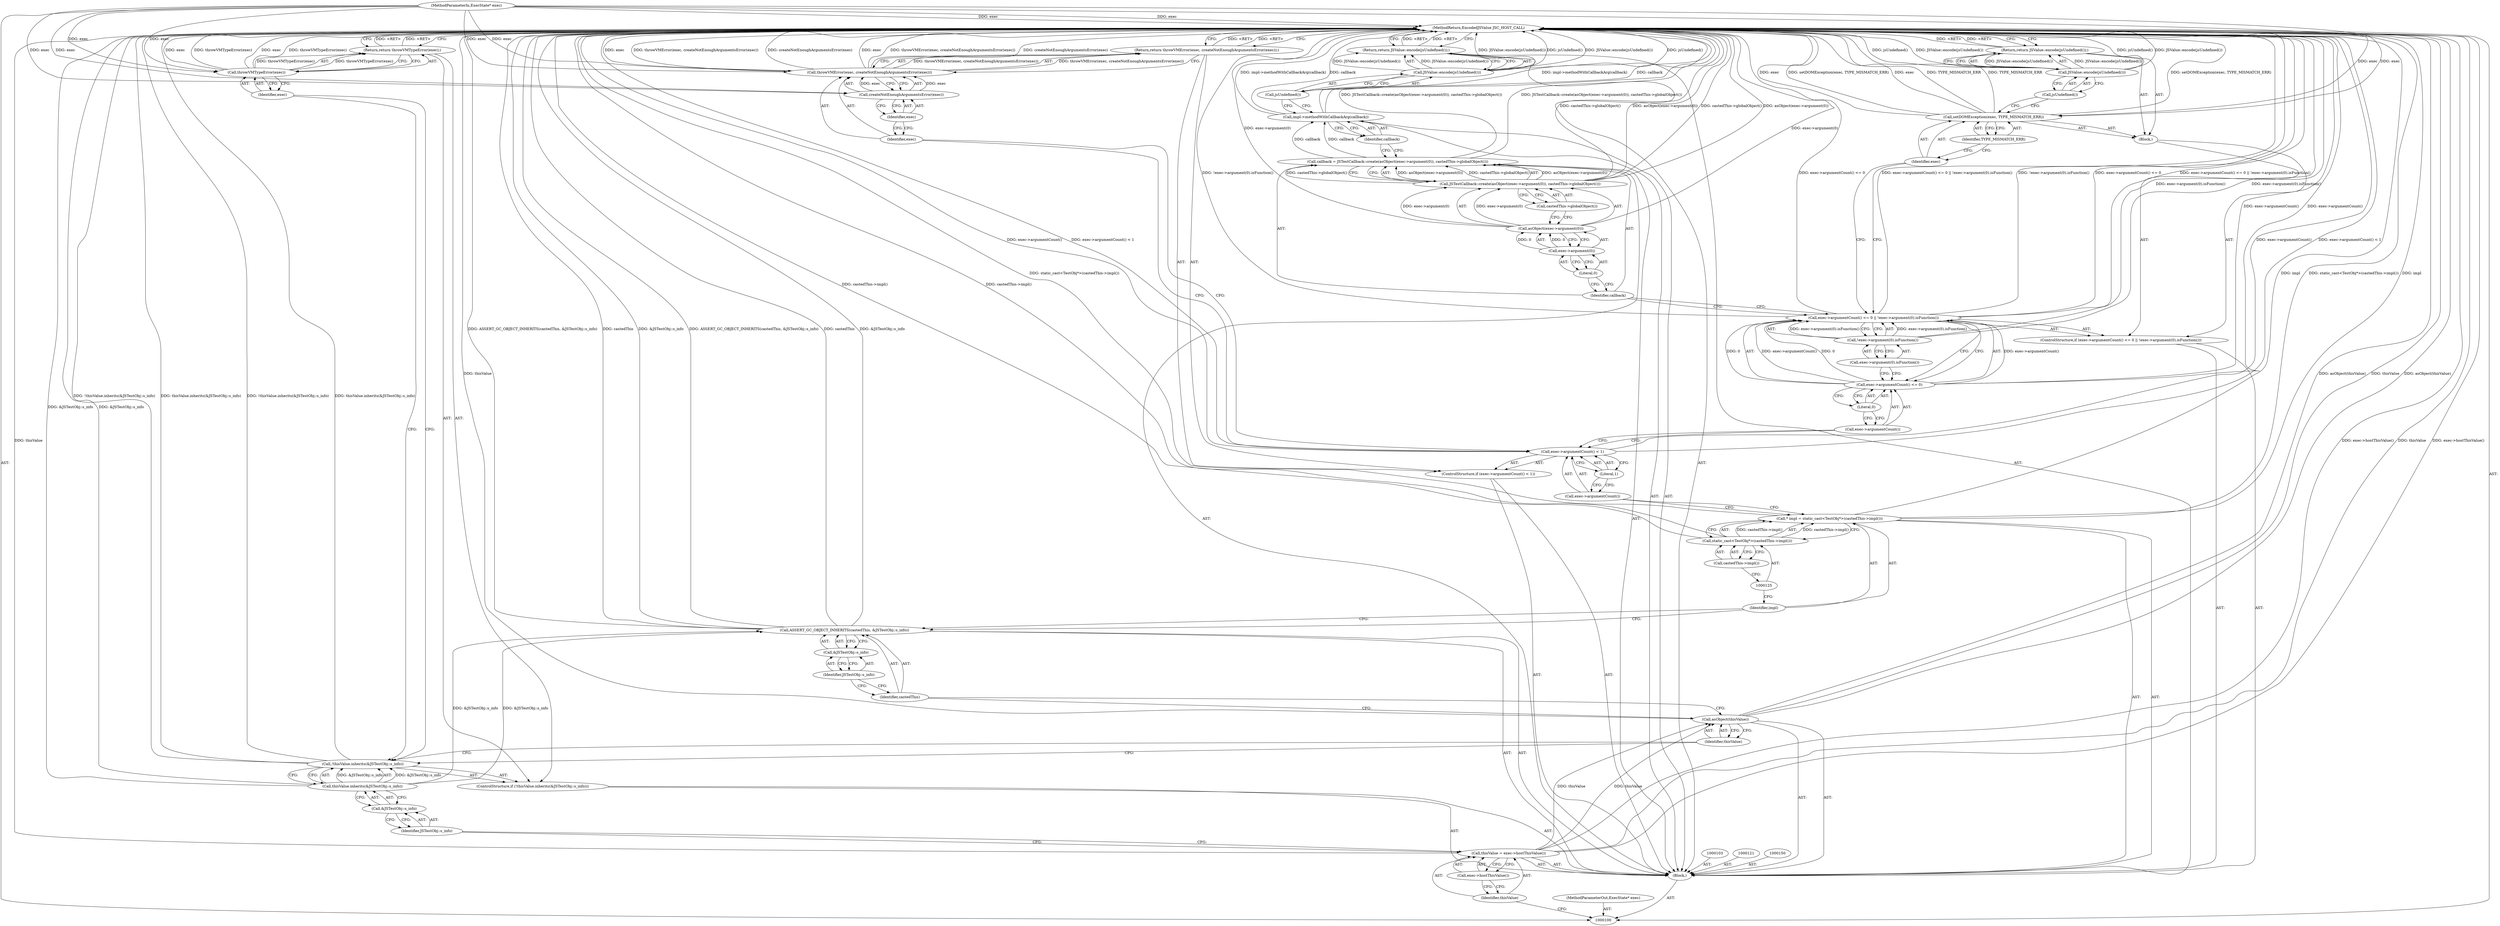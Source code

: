 digraph "0_Chrome_b944f670bb7a8a919daac497a4ea0536c954c201_34" {
"1000163" [label="(MethodReturn,EncodedJSValue JSC_HOST_CALL)"];
"1000101" [label="(MethodParameterIn,ExecState* exec)"];
"1000272" [label="(MethodParameterOut,ExecState* exec)"];
"1000132" [label="(Call,throwVMError(exec, createNotEnoughArgumentsError(exec)))"];
"1000133" [label="(Identifier,exec)"];
"1000134" [label="(Call,createNotEnoughArgumentsError(exec))"];
"1000135" [label="(Identifier,exec)"];
"1000131" [label="(Return,return throwVMError(exec, createNotEnoughArgumentsError(exec));)"];
"1000140" [label="(Literal,0)"];
"1000141" [label="(Call,!exec->argument(0).isFunction())"];
"1000142" [label="(Call,exec->argument(0).isFunction())"];
"1000136" [label="(ControlStructure,if (exec->argumentCount() <= 0 || !exec->argument(0).isFunction()))"];
"1000143" [label="(Block,)"];
"1000137" [label="(Call,exec->argumentCount() <= 0 || !exec->argument(0).isFunction())"];
"1000138" [label="(Call,exec->argumentCount() <= 0)"];
"1000139" [label="(Call,exec->argumentCount())"];
"1000145" [label="(Identifier,exec)"];
"1000146" [label="(Identifier,TYPE_MISMATCH_ERR)"];
"1000144" [label="(Call,setDOMException(exec, TYPE_MISMATCH_ERR))"];
"1000148" [label="(Call,JSValue::encode(jsUndefined()))"];
"1000149" [label="(Call,jsUndefined())"];
"1000147" [label="(Return,return JSValue::encode(jsUndefined());)"];
"1000151" [label="(Call,callback = JSTestCallback::create(asObject(exec->argument(0)), castedThis->globalObject()))"];
"1000152" [label="(Identifier,callback)"];
"1000153" [label="(Call,JSTestCallback::create(asObject(exec->argument(0)), castedThis->globalObject()))"];
"1000154" [label="(Call,asObject(exec->argument(0)))"];
"1000155" [label="(Call,exec->argument(0))"];
"1000156" [label="(Literal,0)"];
"1000157" [label="(Call,castedThis->globalObject())"];
"1000159" [label="(Identifier,callback)"];
"1000158" [label="(Call,impl->methodWithCallbackArg(callback))"];
"1000161" [label="(Call,JSValue::encode(jsUndefined()))"];
"1000162" [label="(Call,jsUndefined())"];
"1000160" [label="(Return,return JSValue::encode(jsUndefined());)"];
"1000102" [label="(Block,)"];
"1000104" [label="(Call,thisValue = exec->hostThisValue())"];
"1000105" [label="(Identifier,thisValue)"];
"1000106" [label="(Call,exec->hostThisValue())"];
"1000110" [label="(Call,&JSTestObj::s_info)"];
"1000111" [label="(Identifier,JSTestObj::s_info)"];
"1000107" [label="(ControlStructure,if (!thisValue.inherits(&JSTestObj::s_info)))"];
"1000108" [label="(Call,!thisValue.inherits(&JSTestObj::s_info))"];
"1000109" [label="(Call,thisValue.inherits(&JSTestObj::s_info))"];
"1000113" [label="(Call,throwVMTypeError(exec))"];
"1000114" [label="(Identifier,exec)"];
"1000112" [label="(Return,return throwVMTypeError(exec);)"];
"1000115" [label="(Call,asObject(thisValue))"];
"1000116" [label="(Identifier,thisValue)"];
"1000118" [label="(Identifier,castedThis)"];
"1000119" [label="(Call,&JSTestObj::s_info)"];
"1000120" [label="(Identifier,JSTestObj::s_info)"];
"1000117" [label="(Call,ASSERT_GC_OBJECT_INHERITS(castedThis, &JSTestObj::s_info))"];
"1000122" [label="(Call,* impl = static_cast<TestObj*>(castedThis->impl()))"];
"1000123" [label="(Identifier,impl)"];
"1000124" [label="(Call,static_cast<TestObj*>(castedThis->impl()))"];
"1000126" [label="(Call,castedThis->impl())"];
"1000130" [label="(Literal,1)"];
"1000127" [label="(ControlStructure,if (exec->argumentCount() < 1))"];
"1000128" [label="(Call,exec->argumentCount() < 1)"];
"1000129" [label="(Call,exec->argumentCount())"];
"1000163" -> "1000100"  [label="AST: "];
"1000163" -> "1000112"  [label="CFG: "];
"1000163" -> "1000131"  [label="CFG: "];
"1000163" -> "1000147"  [label="CFG: "];
"1000163" -> "1000160"  [label="CFG: "];
"1000147" -> "1000163"  [label="DDG: <RET>"];
"1000131" -> "1000163"  [label="DDG: <RET>"];
"1000112" -> "1000163"  [label="DDG: <RET>"];
"1000124" -> "1000163"  [label="DDG: castedThis->impl()"];
"1000141" -> "1000163"  [label="DDG: exec->argument(0).isFunction()"];
"1000108" -> "1000163"  [label="DDG: !thisValue.inherits(&JSTestObj::s_info)"];
"1000108" -> "1000163"  [label="DDG: thisValue.inherits(&JSTestObj::s_info)"];
"1000153" -> "1000163"  [label="DDG: castedThis->globalObject()"];
"1000153" -> "1000163"  [label="DDG: asObject(exec->argument(0))"];
"1000104" -> "1000163"  [label="DDG: thisValue"];
"1000104" -> "1000163"  [label="DDG: exec->hostThisValue()"];
"1000113" -> "1000163"  [label="DDG: exec"];
"1000113" -> "1000163"  [label="DDG: throwVMTypeError(exec)"];
"1000115" -> "1000163"  [label="DDG: asObject(thisValue)"];
"1000115" -> "1000163"  [label="DDG: thisValue"];
"1000151" -> "1000163"  [label="DDG: JSTestCallback::create(asObject(exec->argument(0)), castedThis->globalObject())"];
"1000117" -> "1000163"  [label="DDG: castedThis"];
"1000117" -> "1000163"  [label="DDG: &JSTestObj::s_info"];
"1000117" -> "1000163"  [label="DDG: ASSERT_GC_OBJECT_INHERITS(castedThis, &JSTestObj::s_info)"];
"1000132" -> "1000163"  [label="DDG: exec"];
"1000132" -> "1000163"  [label="DDG: throwVMError(exec, createNotEnoughArgumentsError(exec))"];
"1000132" -> "1000163"  [label="DDG: createNotEnoughArgumentsError(exec)"];
"1000122" -> "1000163"  [label="DDG: static_cast<TestObj*>(castedThis->impl())"];
"1000122" -> "1000163"  [label="DDG: impl"];
"1000158" -> "1000163"  [label="DDG: callback"];
"1000158" -> "1000163"  [label="DDG: impl->methodWithCallbackArg(callback)"];
"1000137" -> "1000163"  [label="DDG: !exec->argument(0).isFunction()"];
"1000137" -> "1000163"  [label="DDG: exec->argumentCount() <= 0"];
"1000137" -> "1000163"  [label="DDG: exec->argumentCount() <= 0 || !exec->argument(0).isFunction()"];
"1000138" -> "1000163"  [label="DDG: exec->argumentCount()"];
"1000128" -> "1000163"  [label="DDG: exec->argumentCount()"];
"1000128" -> "1000163"  [label="DDG: exec->argumentCount() < 1"];
"1000154" -> "1000163"  [label="DDG: exec->argument(0)"];
"1000144" -> "1000163"  [label="DDG: setDOMException(exec, TYPE_MISMATCH_ERR)"];
"1000144" -> "1000163"  [label="DDG: exec"];
"1000144" -> "1000163"  [label="DDG: TYPE_MISMATCH_ERR"];
"1000148" -> "1000163"  [label="DDG: jsUndefined()"];
"1000148" -> "1000163"  [label="DDG: JSValue::encode(jsUndefined())"];
"1000101" -> "1000163"  [label="DDG: exec"];
"1000109" -> "1000163"  [label="DDG: &JSTestObj::s_info"];
"1000161" -> "1000163"  [label="DDG: jsUndefined()"];
"1000161" -> "1000163"  [label="DDG: JSValue::encode(jsUndefined())"];
"1000160" -> "1000163"  [label="DDG: <RET>"];
"1000101" -> "1000100"  [label="AST: "];
"1000101" -> "1000163"  [label="DDG: exec"];
"1000101" -> "1000113"  [label="DDG: exec"];
"1000101" -> "1000132"  [label="DDG: exec"];
"1000101" -> "1000134"  [label="DDG: exec"];
"1000101" -> "1000144"  [label="DDG: exec"];
"1000272" -> "1000100"  [label="AST: "];
"1000132" -> "1000131"  [label="AST: "];
"1000132" -> "1000134"  [label="CFG: "];
"1000133" -> "1000132"  [label="AST: "];
"1000134" -> "1000132"  [label="AST: "];
"1000131" -> "1000132"  [label="CFG: "];
"1000132" -> "1000163"  [label="DDG: exec"];
"1000132" -> "1000163"  [label="DDG: throwVMError(exec, createNotEnoughArgumentsError(exec))"];
"1000132" -> "1000163"  [label="DDG: createNotEnoughArgumentsError(exec)"];
"1000132" -> "1000131"  [label="DDG: throwVMError(exec, createNotEnoughArgumentsError(exec))"];
"1000134" -> "1000132"  [label="DDG: exec"];
"1000101" -> "1000132"  [label="DDG: exec"];
"1000133" -> "1000132"  [label="AST: "];
"1000133" -> "1000128"  [label="CFG: "];
"1000135" -> "1000133"  [label="CFG: "];
"1000134" -> "1000132"  [label="AST: "];
"1000134" -> "1000135"  [label="CFG: "];
"1000135" -> "1000134"  [label="AST: "];
"1000132" -> "1000134"  [label="CFG: "];
"1000134" -> "1000132"  [label="DDG: exec"];
"1000101" -> "1000134"  [label="DDG: exec"];
"1000135" -> "1000134"  [label="AST: "];
"1000135" -> "1000133"  [label="CFG: "];
"1000134" -> "1000135"  [label="CFG: "];
"1000131" -> "1000127"  [label="AST: "];
"1000131" -> "1000132"  [label="CFG: "];
"1000132" -> "1000131"  [label="AST: "];
"1000163" -> "1000131"  [label="CFG: "];
"1000131" -> "1000163"  [label="DDG: <RET>"];
"1000132" -> "1000131"  [label="DDG: throwVMError(exec, createNotEnoughArgumentsError(exec))"];
"1000140" -> "1000138"  [label="AST: "];
"1000140" -> "1000139"  [label="CFG: "];
"1000138" -> "1000140"  [label="CFG: "];
"1000141" -> "1000137"  [label="AST: "];
"1000141" -> "1000142"  [label="CFG: "];
"1000142" -> "1000141"  [label="AST: "];
"1000137" -> "1000141"  [label="CFG: "];
"1000141" -> "1000163"  [label="DDG: exec->argument(0).isFunction()"];
"1000141" -> "1000137"  [label="DDG: exec->argument(0).isFunction()"];
"1000142" -> "1000141"  [label="AST: "];
"1000142" -> "1000138"  [label="CFG: "];
"1000141" -> "1000142"  [label="CFG: "];
"1000136" -> "1000102"  [label="AST: "];
"1000137" -> "1000136"  [label="AST: "];
"1000143" -> "1000136"  [label="AST: "];
"1000143" -> "1000136"  [label="AST: "];
"1000144" -> "1000143"  [label="AST: "];
"1000147" -> "1000143"  [label="AST: "];
"1000137" -> "1000136"  [label="AST: "];
"1000137" -> "1000138"  [label="CFG: "];
"1000137" -> "1000141"  [label="CFG: "];
"1000138" -> "1000137"  [label="AST: "];
"1000141" -> "1000137"  [label="AST: "];
"1000145" -> "1000137"  [label="CFG: "];
"1000152" -> "1000137"  [label="CFG: "];
"1000137" -> "1000163"  [label="DDG: !exec->argument(0).isFunction()"];
"1000137" -> "1000163"  [label="DDG: exec->argumentCount() <= 0"];
"1000137" -> "1000163"  [label="DDG: exec->argumentCount() <= 0 || !exec->argument(0).isFunction()"];
"1000138" -> "1000137"  [label="DDG: exec->argumentCount()"];
"1000138" -> "1000137"  [label="DDG: 0"];
"1000141" -> "1000137"  [label="DDG: exec->argument(0).isFunction()"];
"1000138" -> "1000137"  [label="AST: "];
"1000138" -> "1000140"  [label="CFG: "];
"1000139" -> "1000138"  [label="AST: "];
"1000140" -> "1000138"  [label="AST: "];
"1000142" -> "1000138"  [label="CFG: "];
"1000137" -> "1000138"  [label="CFG: "];
"1000138" -> "1000163"  [label="DDG: exec->argumentCount()"];
"1000138" -> "1000137"  [label="DDG: exec->argumentCount()"];
"1000138" -> "1000137"  [label="DDG: 0"];
"1000139" -> "1000138"  [label="AST: "];
"1000139" -> "1000128"  [label="CFG: "];
"1000140" -> "1000139"  [label="CFG: "];
"1000145" -> "1000144"  [label="AST: "];
"1000145" -> "1000137"  [label="CFG: "];
"1000146" -> "1000145"  [label="CFG: "];
"1000146" -> "1000144"  [label="AST: "];
"1000146" -> "1000145"  [label="CFG: "];
"1000144" -> "1000146"  [label="CFG: "];
"1000144" -> "1000143"  [label="AST: "];
"1000144" -> "1000146"  [label="CFG: "];
"1000145" -> "1000144"  [label="AST: "];
"1000146" -> "1000144"  [label="AST: "];
"1000149" -> "1000144"  [label="CFG: "];
"1000144" -> "1000163"  [label="DDG: setDOMException(exec, TYPE_MISMATCH_ERR)"];
"1000144" -> "1000163"  [label="DDG: exec"];
"1000144" -> "1000163"  [label="DDG: TYPE_MISMATCH_ERR"];
"1000101" -> "1000144"  [label="DDG: exec"];
"1000148" -> "1000147"  [label="AST: "];
"1000148" -> "1000149"  [label="CFG: "];
"1000149" -> "1000148"  [label="AST: "];
"1000147" -> "1000148"  [label="CFG: "];
"1000148" -> "1000163"  [label="DDG: jsUndefined()"];
"1000148" -> "1000163"  [label="DDG: JSValue::encode(jsUndefined())"];
"1000148" -> "1000147"  [label="DDG: JSValue::encode(jsUndefined())"];
"1000149" -> "1000148"  [label="AST: "];
"1000149" -> "1000144"  [label="CFG: "];
"1000148" -> "1000149"  [label="CFG: "];
"1000147" -> "1000143"  [label="AST: "];
"1000147" -> "1000148"  [label="CFG: "];
"1000148" -> "1000147"  [label="AST: "];
"1000163" -> "1000147"  [label="CFG: "];
"1000147" -> "1000163"  [label="DDG: <RET>"];
"1000148" -> "1000147"  [label="DDG: JSValue::encode(jsUndefined())"];
"1000151" -> "1000102"  [label="AST: "];
"1000151" -> "1000153"  [label="CFG: "];
"1000152" -> "1000151"  [label="AST: "];
"1000153" -> "1000151"  [label="AST: "];
"1000159" -> "1000151"  [label="CFG: "];
"1000151" -> "1000163"  [label="DDG: JSTestCallback::create(asObject(exec->argument(0)), castedThis->globalObject())"];
"1000153" -> "1000151"  [label="DDG: asObject(exec->argument(0))"];
"1000153" -> "1000151"  [label="DDG: castedThis->globalObject()"];
"1000151" -> "1000158"  [label="DDG: callback"];
"1000152" -> "1000151"  [label="AST: "];
"1000152" -> "1000137"  [label="CFG: "];
"1000156" -> "1000152"  [label="CFG: "];
"1000153" -> "1000151"  [label="AST: "];
"1000153" -> "1000157"  [label="CFG: "];
"1000154" -> "1000153"  [label="AST: "];
"1000157" -> "1000153"  [label="AST: "];
"1000151" -> "1000153"  [label="CFG: "];
"1000153" -> "1000163"  [label="DDG: castedThis->globalObject()"];
"1000153" -> "1000163"  [label="DDG: asObject(exec->argument(0))"];
"1000153" -> "1000151"  [label="DDG: asObject(exec->argument(0))"];
"1000153" -> "1000151"  [label="DDG: castedThis->globalObject()"];
"1000154" -> "1000153"  [label="DDG: exec->argument(0)"];
"1000154" -> "1000153"  [label="AST: "];
"1000154" -> "1000155"  [label="CFG: "];
"1000155" -> "1000154"  [label="AST: "];
"1000157" -> "1000154"  [label="CFG: "];
"1000154" -> "1000163"  [label="DDG: exec->argument(0)"];
"1000154" -> "1000153"  [label="DDG: exec->argument(0)"];
"1000155" -> "1000154"  [label="DDG: 0"];
"1000155" -> "1000154"  [label="AST: "];
"1000155" -> "1000156"  [label="CFG: "];
"1000156" -> "1000155"  [label="AST: "];
"1000154" -> "1000155"  [label="CFG: "];
"1000155" -> "1000154"  [label="DDG: 0"];
"1000156" -> "1000155"  [label="AST: "];
"1000156" -> "1000152"  [label="CFG: "];
"1000155" -> "1000156"  [label="CFG: "];
"1000157" -> "1000153"  [label="AST: "];
"1000157" -> "1000154"  [label="CFG: "];
"1000153" -> "1000157"  [label="CFG: "];
"1000159" -> "1000158"  [label="AST: "];
"1000159" -> "1000151"  [label="CFG: "];
"1000158" -> "1000159"  [label="CFG: "];
"1000158" -> "1000102"  [label="AST: "];
"1000158" -> "1000159"  [label="CFG: "];
"1000159" -> "1000158"  [label="AST: "];
"1000162" -> "1000158"  [label="CFG: "];
"1000158" -> "1000163"  [label="DDG: callback"];
"1000158" -> "1000163"  [label="DDG: impl->methodWithCallbackArg(callback)"];
"1000151" -> "1000158"  [label="DDG: callback"];
"1000161" -> "1000160"  [label="AST: "];
"1000161" -> "1000162"  [label="CFG: "];
"1000162" -> "1000161"  [label="AST: "];
"1000160" -> "1000161"  [label="CFG: "];
"1000161" -> "1000163"  [label="DDG: jsUndefined()"];
"1000161" -> "1000163"  [label="DDG: JSValue::encode(jsUndefined())"];
"1000161" -> "1000160"  [label="DDG: JSValue::encode(jsUndefined())"];
"1000162" -> "1000161"  [label="AST: "];
"1000162" -> "1000158"  [label="CFG: "];
"1000161" -> "1000162"  [label="CFG: "];
"1000160" -> "1000102"  [label="AST: "];
"1000160" -> "1000161"  [label="CFG: "];
"1000161" -> "1000160"  [label="AST: "];
"1000163" -> "1000160"  [label="CFG: "];
"1000160" -> "1000163"  [label="DDG: <RET>"];
"1000161" -> "1000160"  [label="DDG: JSValue::encode(jsUndefined())"];
"1000102" -> "1000100"  [label="AST: "];
"1000103" -> "1000102"  [label="AST: "];
"1000104" -> "1000102"  [label="AST: "];
"1000107" -> "1000102"  [label="AST: "];
"1000115" -> "1000102"  [label="AST: "];
"1000117" -> "1000102"  [label="AST: "];
"1000121" -> "1000102"  [label="AST: "];
"1000122" -> "1000102"  [label="AST: "];
"1000127" -> "1000102"  [label="AST: "];
"1000136" -> "1000102"  [label="AST: "];
"1000150" -> "1000102"  [label="AST: "];
"1000151" -> "1000102"  [label="AST: "];
"1000158" -> "1000102"  [label="AST: "];
"1000160" -> "1000102"  [label="AST: "];
"1000104" -> "1000102"  [label="AST: "];
"1000104" -> "1000106"  [label="CFG: "];
"1000105" -> "1000104"  [label="AST: "];
"1000106" -> "1000104"  [label="AST: "];
"1000111" -> "1000104"  [label="CFG: "];
"1000104" -> "1000163"  [label="DDG: thisValue"];
"1000104" -> "1000163"  [label="DDG: exec->hostThisValue()"];
"1000104" -> "1000115"  [label="DDG: thisValue"];
"1000105" -> "1000104"  [label="AST: "];
"1000105" -> "1000100"  [label="CFG: "];
"1000106" -> "1000105"  [label="CFG: "];
"1000106" -> "1000104"  [label="AST: "];
"1000106" -> "1000105"  [label="CFG: "];
"1000104" -> "1000106"  [label="CFG: "];
"1000110" -> "1000109"  [label="AST: "];
"1000110" -> "1000111"  [label="CFG: "];
"1000111" -> "1000110"  [label="AST: "];
"1000109" -> "1000110"  [label="CFG: "];
"1000111" -> "1000110"  [label="AST: "];
"1000111" -> "1000104"  [label="CFG: "];
"1000110" -> "1000111"  [label="CFG: "];
"1000107" -> "1000102"  [label="AST: "];
"1000108" -> "1000107"  [label="AST: "];
"1000112" -> "1000107"  [label="AST: "];
"1000108" -> "1000107"  [label="AST: "];
"1000108" -> "1000109"  [label="CFG: "];
"1000109" -> "1000108"  [label="AST: "];
"1000114" -> "1000108"  [label="CFG: "];
"1000116" -> "1000108"  [label="CFG: "];
"1000108" -> "1000163"  [label="DDG: !thisValue.inherits(&JSTestObj::s_info)"];
"1000108" -> "1000163"  [label="DDG: thisValue.inherits(&JSTestObj::s_info)"];
"1000109" -> "1000108"  [label="DDG: &JSTestObj::s_info"];
"1000109" -> "1000108"  [label="AST: "];
"1000109" -> "1000110"  [label="CFG: "];
"1000110" -> "1000109"  [label="AST: "];
"1000108" -> "1000109"  [label="CFG: "];
"1000109" -> "1000163"  [label="DDG: &JSTestObj::s_info"];
"1000109" -> "1000108"  [label="DDG: &JSTestObj::s_info"];
"1000109" -> "1000117"  [label="DDG: &JSTestObj::s_info"];
"1000113" -> "1000112"  [label="AST: "];
"1000113" -> "1000114"  [label="CFG: "];
"1000114" -> "1000113"  [label="AST: "];
"1000112" -> "1000113"  [label="CFG: "];
"1000113" -> "1000163"  [label="DDG: exec"];
"1000113" -> "1000163"  [label="DDG: throwVMTypeError(exec)"];
"1000113" -> "1000112"  [label="DDG: throwVMTypeError(exec)"];
"1000101" -> "1000113"  [label="DDG: exec"];
"1000114" -> "1000113"  [label="AST: "];
"1000114" -> "1000108"  [label="CFG: "];
"1000113" -> "1000114"  [label="CFG: "];
"1000112" -> "1000107"  [label="AST: "];
"1000112" -> "1000113"  [label="CFG: "];
"1000113" -> "1000112"  [label="AST: "];
"1000163" -> "1000112"  [label="CFG: "];
"1000112" -> "1000163"  [label="DDG: <RET>"];
"1000113" -> "1000112"  [label="DDG: throwVMTypeError(exec)"];
"1000115" -> "1000102"  [label="AST: "];
"1000115" -> "1000116"  [label="CFG: "];
"1000116" -> "1000115"  [label="AST: "];
"1000118" -> "1000115"  [label="CFG: "];
"1000115" -> "1000163"  [label="DDG: asObject(thisValue)"];
"1000115" -> "1000163"  [label="DDG: thisValue"];
"1000104" -> "1000115"  [label="DDG: thisValue"];
"1000116" -> "1000115"  [label="AST: "];
"1000116" -> "1000108"  [label="CFG: "];
"1000115" -> "1000116"  [label="CFG: "];
"1000118" -> "1000117"  [label="AST: "];
"1000118" -> "1000115"  [label="CFG: "];
"1000120" -> "1000118"  [label="CFG: "];
"1000119" -> "1000117"  [label="AST: "];
"1000119" -> "1000120"  [label="CFG: "];
"1000120" -> "1000119"  [label="AST: "];
"1000117" -> "1000119"  [label="CFG: "];
"1000120" -> "1000119"  [label="AST: "];
"1000120" -> "1000118"  [label="CFG: "];
"1000119" -> "1000120"  [label="CFG: "];
"1000117" -> "1000102"  [label="AST: "];
"1000117" -> "1000119"  [label="CFG: "];
"1000118" -> "1000117"  [label="AST: "];
"1000119" -> "1000117"  [label="AST: "];
"1000123" -> "1000117"  [label="CFG: "];
"1000117" -> "1000163"  [label="DDG: castedThis"];
"1000117" -> "1000163"  [label="DDG: &JSTestObj::s_info"];
"1000117" -> "1000163"  [label="DDG: ASSERT_GC_OBJECT_INHERITS(castedThis, &JSTestObj::s_info)"];
"1000109" -> "1000117"  [label="DDG: &JSTestObj::s_info"];
"1000122" -> "1000102"  [label="AST: "];
"1000122" -> "1000124"  [label="CFG: "];
"1000123" -> "1000122"  [label="AST: "];
"1000124" -> "1000122"  [label="AST: "];
"1000129" -> "1000122"  [label="CFG: "];
"1000122" -> "1000163"  [label="DDG: static_cast<TestObj*>(castedThis->impl())"];
"1000122" -> "1000163"  [label="DDG: impl"];
"1000124" -> "1000122"  [label="DDG: castedThis->impl()"];
"1000123" -> "1000122"  [label="AST: "];
"1000123" -> "1000117"  [label="CFG: "];
"1000125" -> "1000123"  [label="CFG: "];
"1000124" -> "1000122"  [label="AST: "];
"1000124" -> "1000126"  [label="CFG: "];
"1000125" -> "1000124"  [label="AST: "];
"1000126" -> "1000124"  [label="AST: "];
"1000122" -> "1000124"  [label="CFG: "];
"1000124" -> "1000163"  [label="DDG: castedThis->impl()"];
"1000124" -> "1000122"  [label="DDG: castedThis->impl()"];
"1000126" -> "1000124"  [label="AST: "];
"1000126" -> "1000125"  [label="CFG: "];
"1000124" -> "1000126"  [label="CFG: "];
"1000130" -> "1000128"  [label="AST: "];
"1000130" -> "1000129"  [label="CFG: "];
"1000128" -> "1000130"  [label="CFG: "];
"1000127" -> "1000102"  [label="AST: "];
"1000128" -> "1000127"  [label="AST: "];
"1000131" -> "1000127"  [label="AST: "];
"1000128" -> "1000127"  [label="AST: "];
"1000128" -> "1000130"  [label="CFG: "];
"1000129" -> "1000128"  [label="AST: "];
"1000130" -> "1000128"  [label="AST: "];
"1000133" -> "1000128"  [label="CFG: "];
"1000139" -> "1000128"  [label="CFG: "];
"1000128" -> "1000163"  [label="DDG: exec->argumentCount()"];
"1000128" -> "1000163"  [label="DDG: exec->argumentCount() < 1"];
"1000129" -> "1000128"  [label="AST: "];
"1000129" -> "1000122"  [label="CFG: "];
"1000130" -> "1000129"  [label="CFG: "];
}

